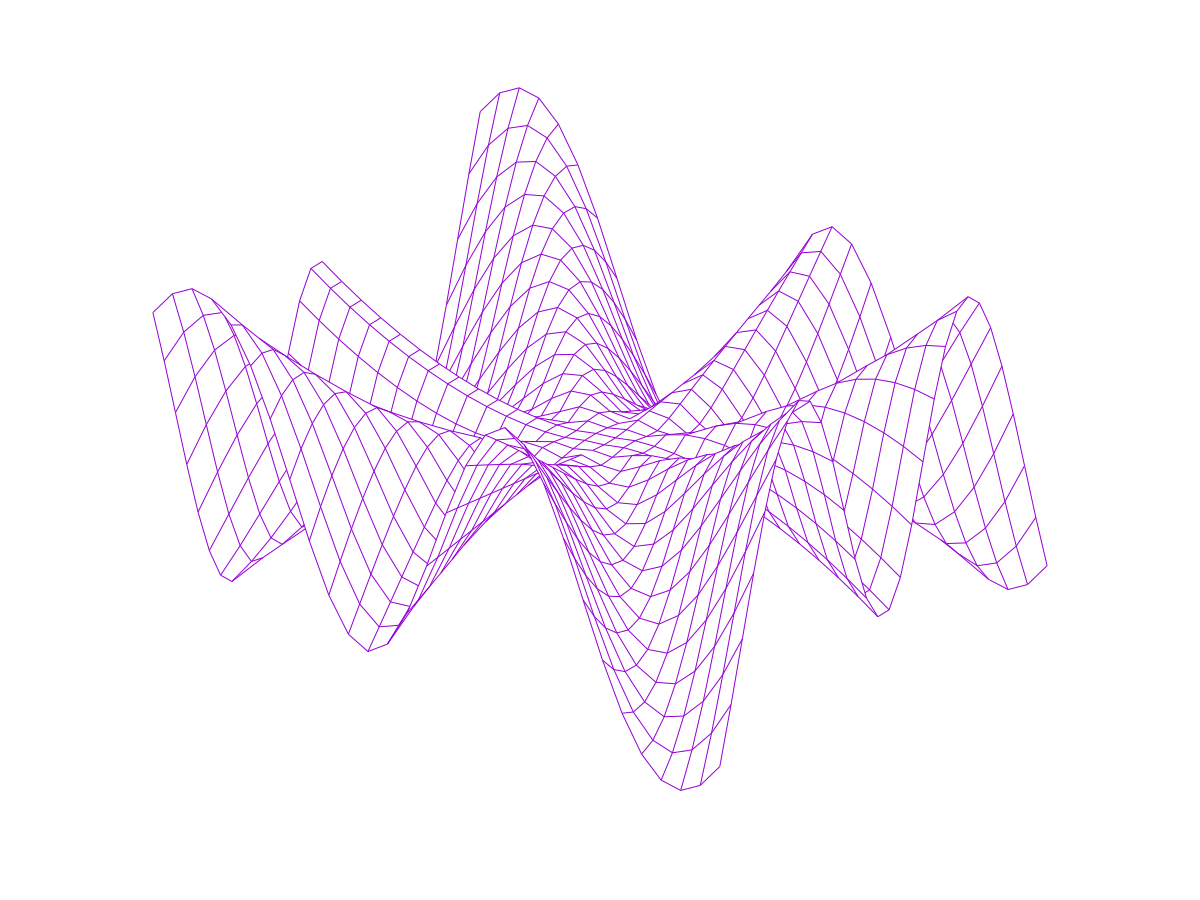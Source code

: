 unset xtics
unset ytics
unset ztics
unset key
set border 0
set isosamples 30
set samples 100
set hidden offset 0
set term latex
set output "pde.tex"
set xrange [-2:2]
set yrange [-2:2]
#set zrange [0:8]
set size ratio 1
splot (x**2 + y**2)*sin(7*atan2(x,y))
